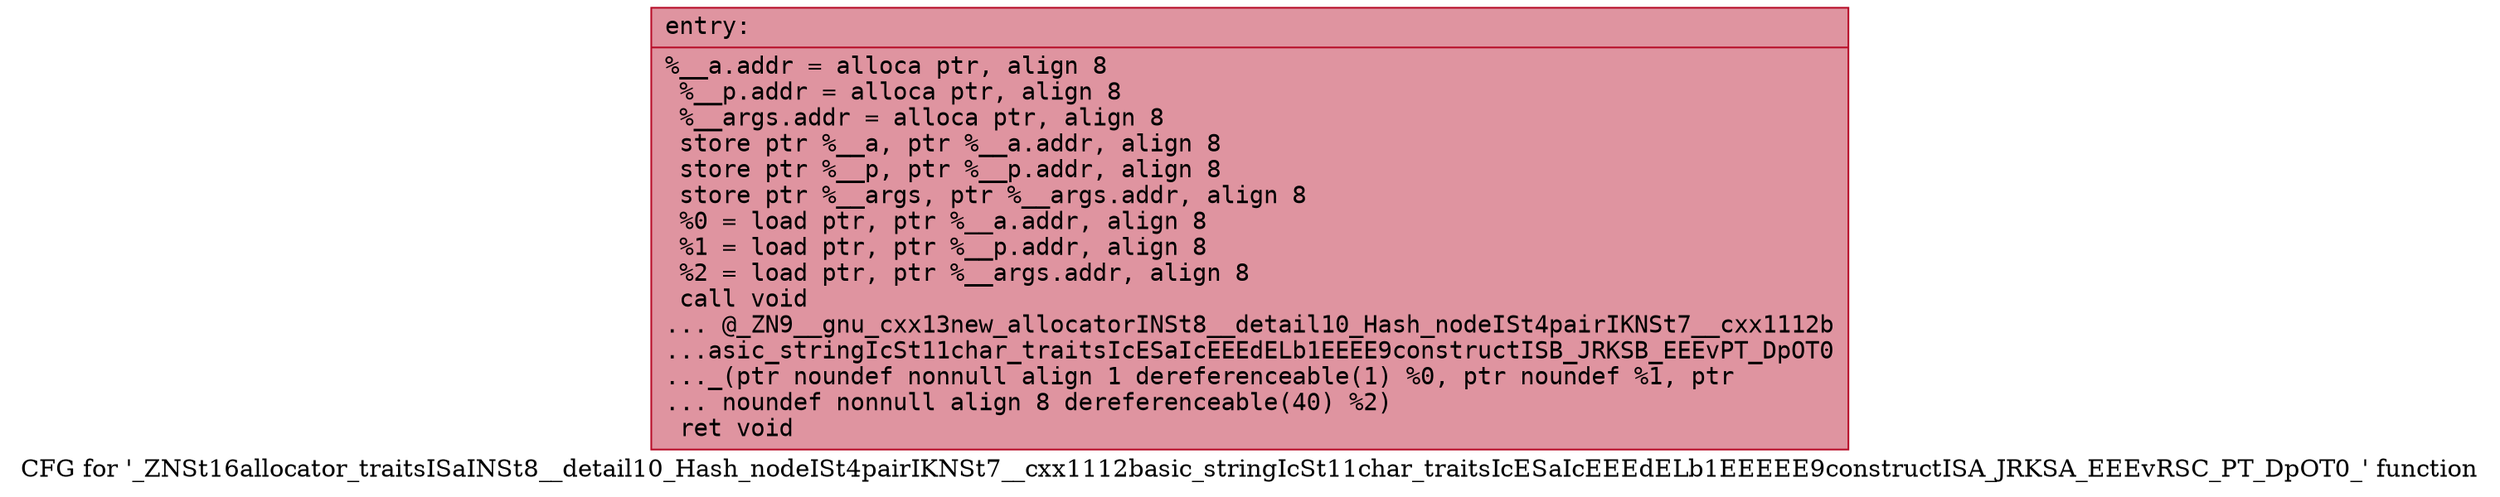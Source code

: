 digraph "CFG for '_ZNSt16allocator_traitsISaINSt8__detail10_Hash_nodeISt4pairIKNSt7__cxx1112basic_stringIcSt11char_traitsIcESaIcEEEdELb1EEEEE9constructISA_JRKSA_EEEvRSC_PT_DpOT0_' function" {
	label="CFG for '_ZNSt16allocator_traitsISaINSt8__detail10_Hash_nodeISt4pairIKNSt7__cxx1112basic_stringIcSt11char_traitsIcESaIcEEEdELb1EEEEE9constructISA_JRKSA_EEEvRSC_PT_DpOT0_' function";

	Node0x556bfea00fd0 [shape=record,color="#b70d28ff", style=filled, fillcolor="#b70d2870" fontname="Courier",label="{entry:\l|  %__a.addr = alloca ptr, align 8\l  %__p.addr = alloca ptr, align 8\l  %__args.addr = alloca ptr, align 8\l  store ptr %__a, ptr %__a.addr, align 8\l  store ptr %__p, ptr %__p.addr, align 8\l  store ptr %__args, ptr %__args.addr, align 8\l  %0 = load ptr, ptr %__a.addr, align 8\l  %1 = load ptr, ptr %__p.addr, align 8\l  %2 = load ptr, ptr %__args.addr, align 8\l  call void\l... @_ZN9__gnu_cxx13new_allocatorINSt8__detail10_Hash_nodeISt4pairIKNSt7__cxx1112b\l...asic_stringIcSt11char_traitsIcESaIcEEEdELb1EEEE9constructISB_JRKSB_EEEvPT_DpOT0\l..._(ptr noundef nonnull align 1 dereferenceable(1) %0, ptr noundef %1, ptr\l... noundef nonnull align 8 dereferenceable(40) %2)\l  ret void\l}"];
}
